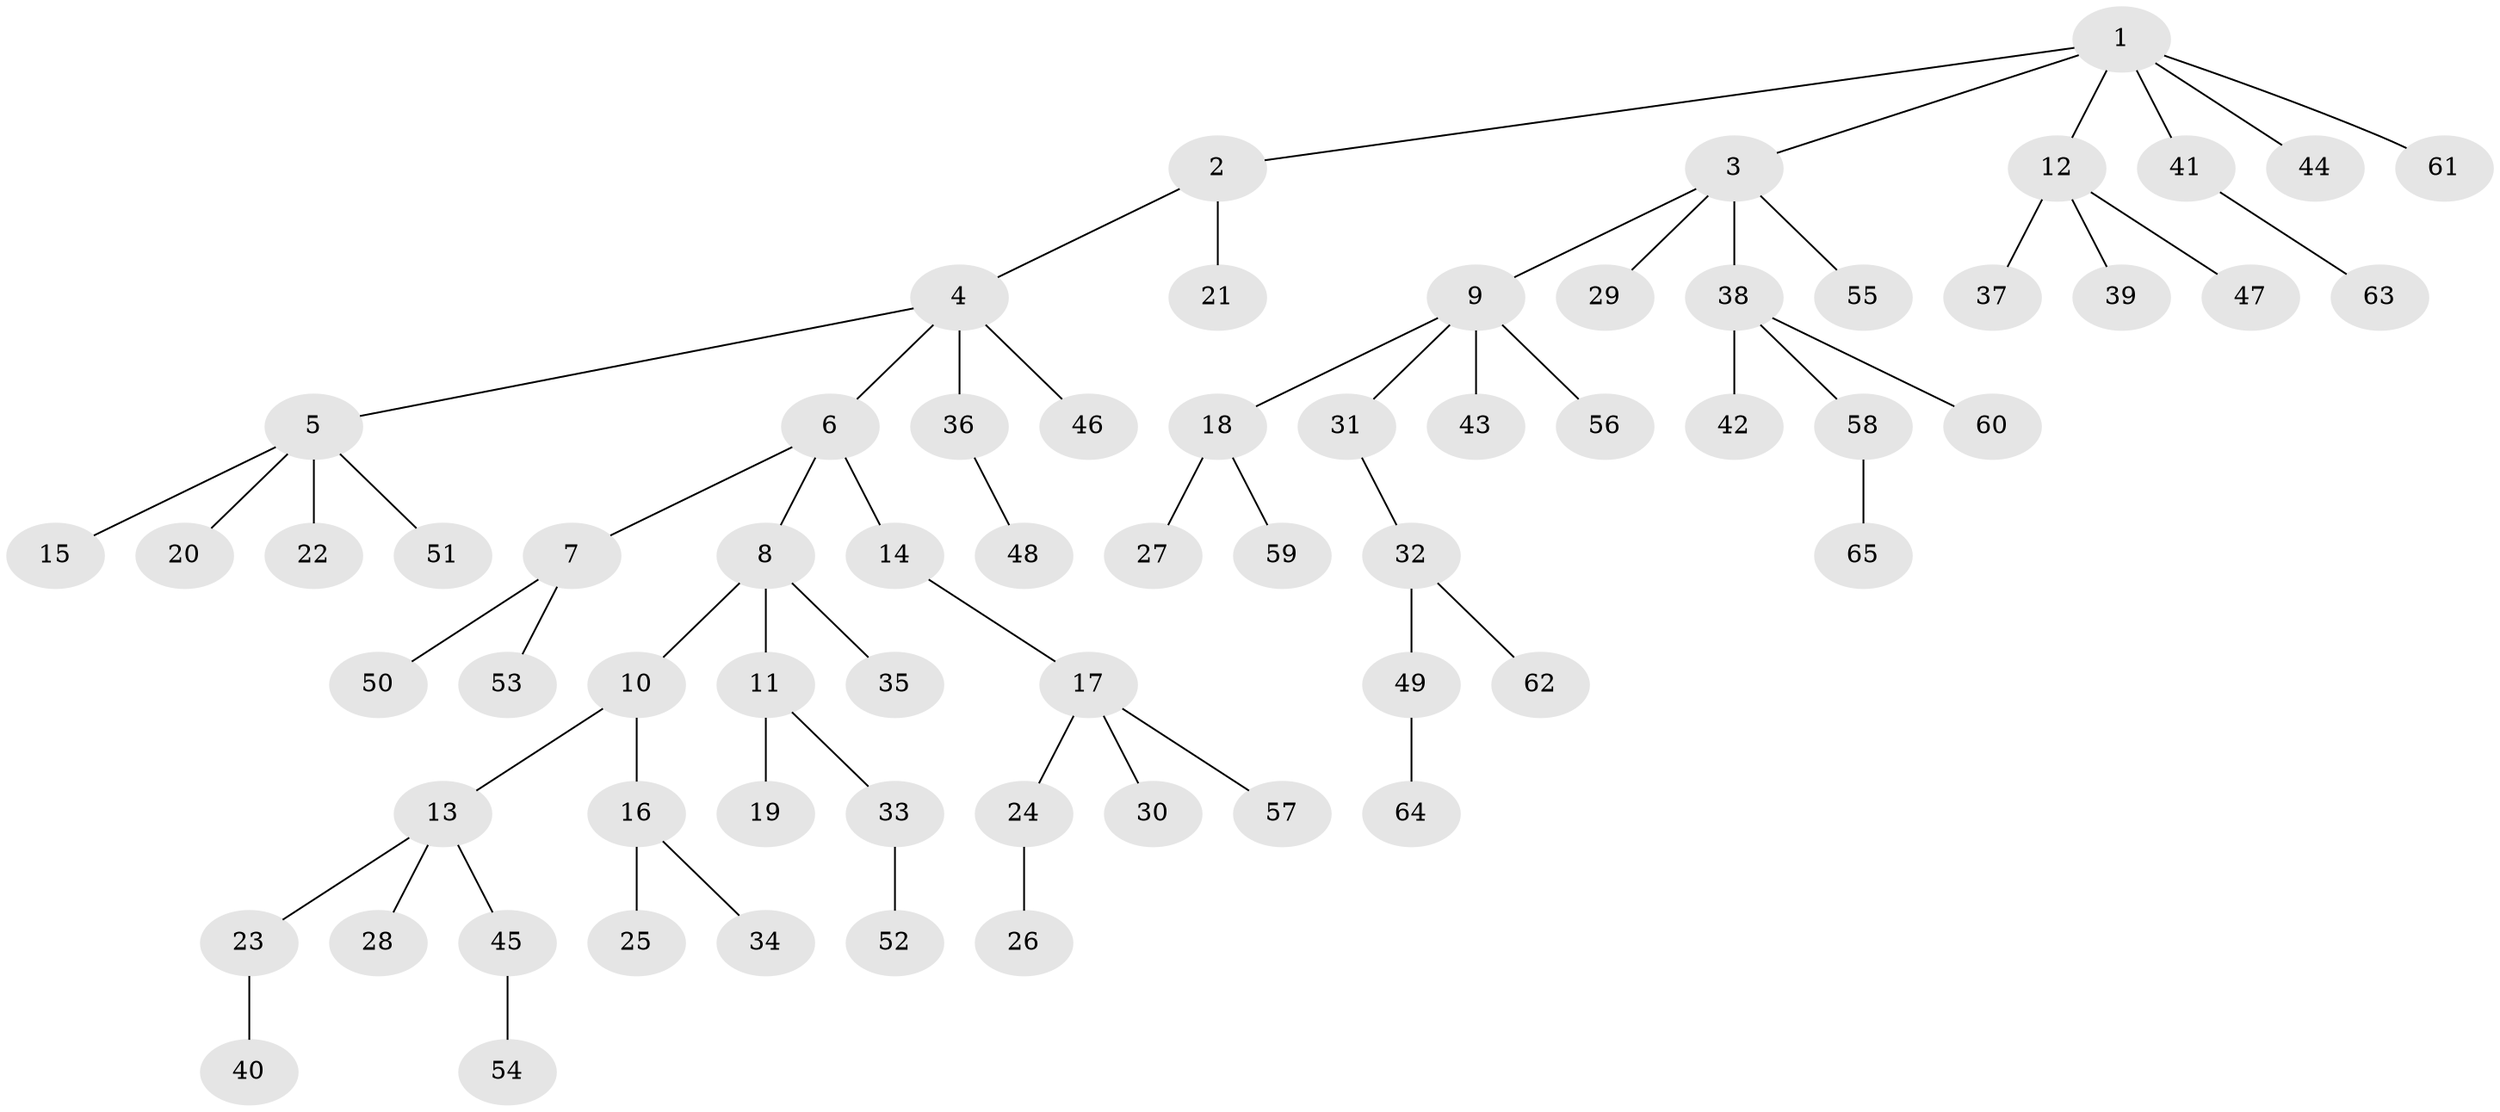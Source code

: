 // coarse degree distribution, {4: 0.07692307692307693, 2: 0.3076923076923077, 3: 0.19230769230769232, 1: 0.4230769230769231}
// Generated by graph-tools (version 1.1) at 2025/52/03/04/25 22:52:01]
// undirected, 65 vertices, 64 edges
graph export_dot {
  node [color=gray90,style=filled];
  1;
  2;
  3;
  4;
  5;
  6;
  7;
  8;
  9;
  10;
  11;
  12;
  13;
  14;
  15;
  16;
  17;
  18;
  19;
  20;
  21;
  22;
  23;
  24;
  25;
  26;
  27;
  28;
  29;
  30;
  31;
  32;
  33;
  34;
  35;
  36;
  37;
  38;
  39;
  40;
  41;
  42;
  43;
  44;
  45;
  46;
  47;
  48;
  49;
  50;
  51;
  52;
  53;
  54;
  55;
  56;
  57;
  58;
  59;
  60;
  61;
  62;
  63;
  64;
  65;
  1 -- 2;
  1 -- 3;
  1 -- 12;
  1 -- 41;
  1 -- 44;
  1 -- 61;
  2 -- 4;
  2 -- 21;
  3 -- 9;
  3 -- 29;
  3 -- 38;
  3 -- 55;
  4 -- 5;
  4 -- 6;
  4 -- 36;
  4 -- 46;
  5 -- 15;
  5 -- 20;
  5 -- 22;
  5 -- 51;
  6 -- 7;
  6 -- 8;
  6 -- 14;
  7 -- 50;
  7 -- 53;
  8 -- 10;
  8 -- 11;
  8 -- 35;
  9 -- 18;
  9 -- 31;
  9 -- 43;
  9 -- 56;
  10 -- 13;
  10 -- 16;
  11 -- 19;
  11 -- 33;
  12 -- 37;
  12 -- 39;
  12 -- 47;
  13 -- 23;
  13 -- 28;
  13 -- 45;
  14 -- 17;
  16 -- 25;
  16 -- 34;
  17 -- 24;
  17 -- 30;
  17 -- 57;
  18 -- 27;
  18 -- 59;
  23 -- 40;
  24 -- 26;
  31 -- 32;
  32 -- 49;
  32 -- 62;
  33 -- 52;
  36 -- 48;
  38 -- 42;
  38 -- 58;
  38 -- 60;
  41 -- 63;
  45 -- 54;
  49 -- 64;
  58 -- 65;
}
